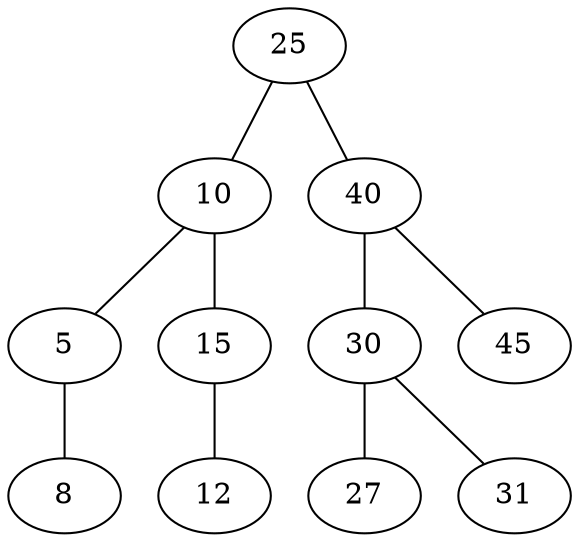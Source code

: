 graph graf {
 25 -- 10
 10 -- 5
 5 -- 8
 10 -- 15
 15 -- 12
 25 -- 40
 40 -- 30
 30 -- 27
 30 -- 31
 40 -- 45
}
